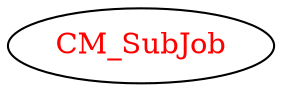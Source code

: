 digraph dependencyGraph {
 concentrate=true;
 ranksep="2.0";
 rankdir="LR"; 
 splines="ortho";
"CM_SubJob" [fontcolor="red"];
}